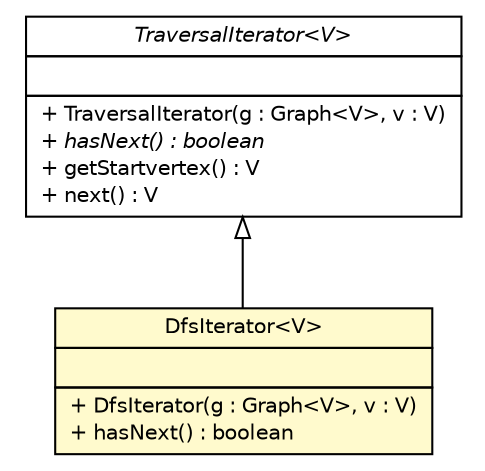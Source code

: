 #!/usr/local/bin/dot
#
# Class diagram 
# Generated by UMLGraph version R5_6-24-gf6e263 (http://www.umlgraph.org/)
#

digraph G {
	edge [fontname="Helvetica",fontsize=10,labelfontname="Helvetica",labelfontsize=10];
	node [fontname="Helvetica",fontsize=10,shape=plaintext];
	nodesep=0.25;
	ranksep=0.5;
	// org.jgraphl.graph.traversal.TraversalIterator<V>
	c535 [label=<<table title="org.jgraphl.graph.traversal.TraversalIterator" border="0" cellborder="1" cellspacing="0" cellpadding="2" port="p" href="./TraversalIterator.html">
		<tr><td><table border="0" cellspacing="0" cellpadding="1">
<tr><td align="center" balign="center"><font face="Helvetica-Oblique"> TraversalIterator&lt;V&gt; </font></td></tr>
		</table></td></tr>
		<tr><td><table border="0" cellspacing="0" cellpadding="1">
<tr><td align="left" balign="left">  </td></tr>
		</table></td></tr>
		<tr><td><table border="0" cellspacing="0" cellpadding="1">
<tr><td align="left" balign="left"> + TraversalIterator(g : Graph&lt;V&gt;, v : V) </td></tr>
<tr><td align="left" balign="left"><font face="Helvetica-Oblique" point-size="10.0"> + hasNext() : boolean </font></td></tr>
<tr><td align="left" balign="left"> + getStartvertex() : V </td></tr>
<tr><td align="left" balign="left"> + next() : V </td></tr>
		</table></td></tr>
		</table>>, URL="./TraversalIterator.html", fontname="Helvetica", fontcolor="black", fontsize=10.0];
	// org.jgraphl.graph.traversal.DfsIterator<V>
	c537 [label=<<table title="org.jgraphl.graph.traversal.DfsIterator" border="0" cellborder="1" cellspacing="0" cellpadding="2" port="p" bgcolor="lemonChiffon" href="./DfsIterator.html">
		<tr><td><table border="0" cellspacing="0" cellpadding="1">
<tr><td align="center" balign="center"> DfsIterator&lt;V&gt; </td></tr>
		</table></td></tr>
		<tr><td><table border="0" cellspacing="0" cellpadding="1">
<tr><td align="left" balign="left">  </td></tr>
		</table></td></tr>
		<tr><td><table border="0" cellspacing="0" cellpadding="1">
<tr><td align="left" balign="left"> + DfsIterator(g : Graph&lt;V&gt;, v : V) </td></tr>
<tr><td align="left" balign="left"> + hasNext() : boolean </td></tr>
		</table></td></tr>
		</table>>, URL="./DfsIterator.html", fontname="Helvetica", fontcolor="black", fontsize=10.0];
	//org.jgraphl.graph.traversal.DfsIterator<V> extends org.jgraphl.graph.traversal.TraversalIterator<V>
	c535:p -> c537:p [dir=back,arrowtail=empty];
}

